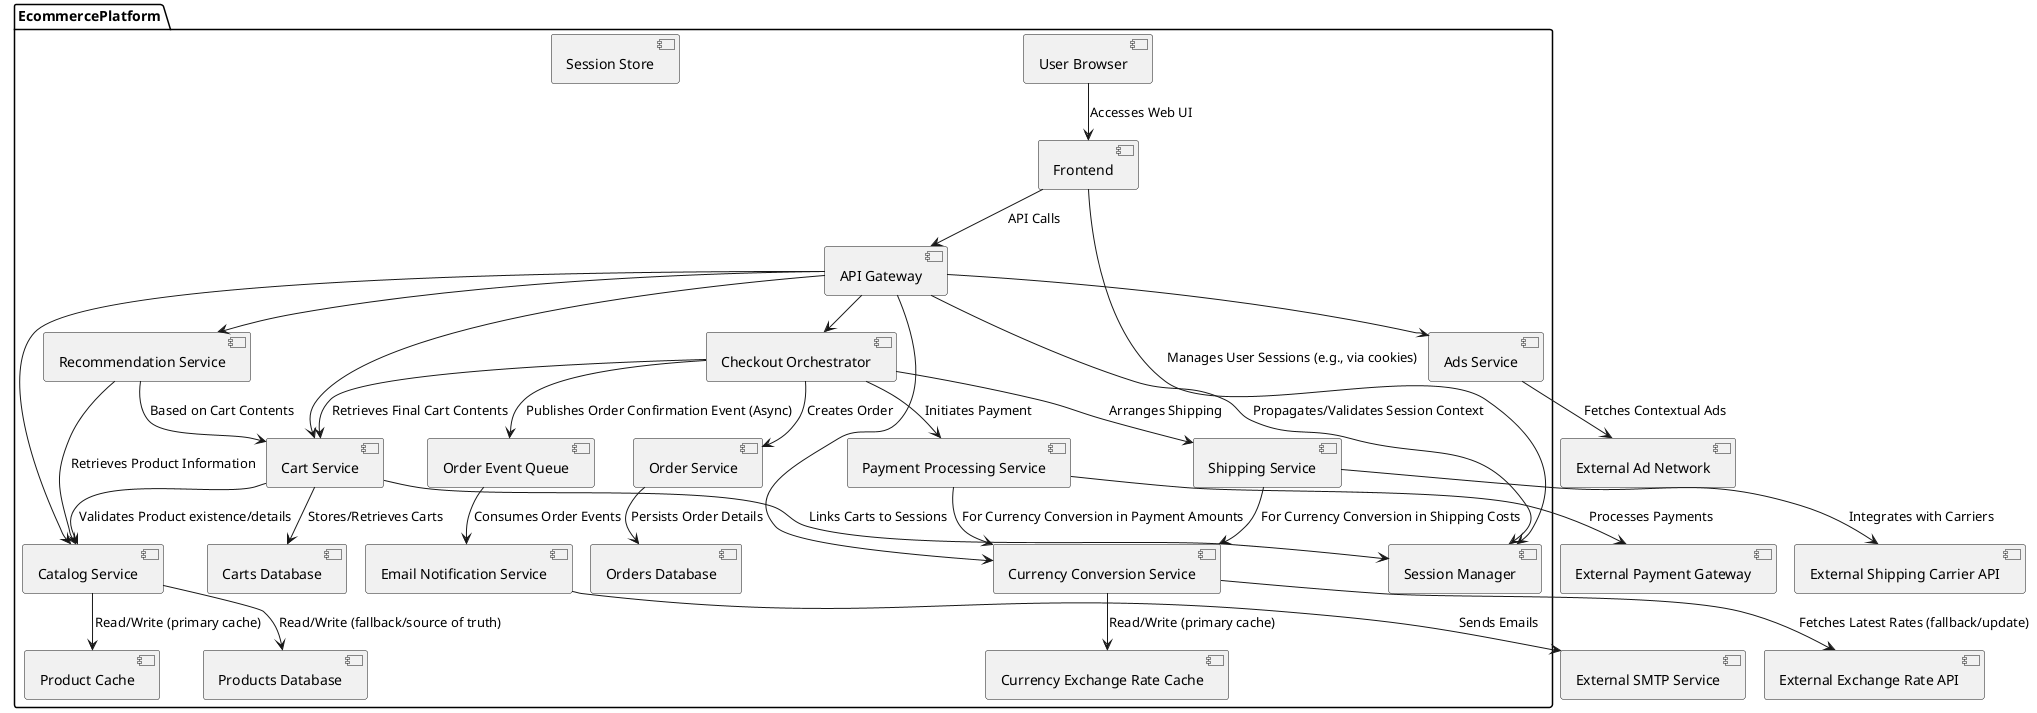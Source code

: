 @startuml
!pragma layout smetana

' Define external systems/dependencies outside the main platform package
[External Payment Gateway] as PaymentGateway
[External Shipping Carrier API] as ShippingCarrierAPI
[External Exchange Rate API] as ExchangeRateAPI
[External Ad Network] as AdNetwork
[External SMTP Service] as SmtpService

package EcommercePlatform {
    ' User Interface Components
    [User Browser] as User
    [Frontend] as Frontend

    ' Gateway and Session Management
    [API Gateway] as APIGateway
    [Session Manager] as SessionManager
    [Session Store] as SessionStore

    ' Core Services
    [Catalog Service] as CatalogService
    [Cart Service] as CartService
    [Recommendation Service] as RecommendationService
    [Ads Service] as AdsService
    [Currency Conversion Service] as CurrencyService
    [Checkout Orchestrator] as CheckoutOrchestrator
    [Order Service] as OrderService
    [Payment Processing Service] as PaymentService
    [Shipping Service] as ShippingService
    [Email Notification Service] as EmailService

    ' Databases and Caches
    [Products Database] as ProductsDB
    [Product Cache] as ProductCache
    [Carts Database] as CartDB
    [Orders Database] as OrderDB
    [Currency Exchange Rate Cache] as CurrencyCache

    ' Asynchronous Communication
    [Order Event Queue] as OrderEventQueue

    ' Flows and Interactions

    ' 1. User Interaction Flow
    User --> Frontend : Accesses Web UI
    Frontend --> APIGateway : API Calls
    Frontend --> SessionManager : Manages User Sessions (e.g., via cookies)
    APIGateway --> SessionManager : Propagates/Validates Session Context

    ' 2. API Gateway Routing
    APIGateway --> CatalogService
    APIGateway --> CartService
    APIGateway --> RecommendationService
    APIGateway --> AdsService
    APIGateway --> CurrencyService
    APIGateway --> CheckoutOrchestrator

    ' 3. Catalog Service Flow
    CatalogService --> ProductCache : Read/Write (primary cache)
    CatalogService --> ProductsDB : Read/Write (fallback/source of truth)

    ' 4. Cart Service Flow
    CartService --> CartDB : Stores/Retrieves Carts
    CartService --> SessionManager : Links Carts to Sessions
    CartService --> CatalogService : Validates Product existence/details

    ' 5. Recommendation Service Flow
    RecommendationService --> CartService : Based on Cart Contents
    RecommendationService --> CatalogService : Retrieves Product Information

    ' 6. Ads Service Flow
    AdsService --> AdNetwork : Fetches Contextual Ads

    ' 7. Currency Conversion Service Flow
    CurrencyService --> CurrencyCache : Read/Write (primary cache)
    CurrencyService --> ExchangeRateAPI : Fetches Latest Rates (fallback/update)

    ' 8. Checkout Orchestration Flow
    CheckoutOrchestrator --> CartService : Retrieves Final Cart Contents
    CheckoutOrchestrator --> OrderService : Creates Order
    CheckoutOrchestrator --> PaymentService : Initiates Payment
    CheckoutOrchestrator --> ShippingService : Arranges Shipping
    CheckoutOrchestrator --> OrderEventQueue : Publishes Order Confirmation Event (Async)

    ' 9. Order Service Flow
    OrderService --> OrderDB : Persists Order Details

    ' 10. Payment Processing Service Flow
    PaymentService --> PaymentGateway : Processes Payments
    PaymentService --> CurrencyService : For Currency Conversion in Payment Amounts

    ' 11. Shipping Service Flow
    ShippingService --> ShippingCarrierAPI : Integrates with Carriers
    ShippingService --> CurrencyService : For Currency Conversion in Shipping Costs

    ' 12. Email Notification Service Flow (Asynchronous)
    OrderEventQueue --> EmailService : Consumes Order Events
    EmailService --> SmtpService : Sends Emails
}
@enduml
